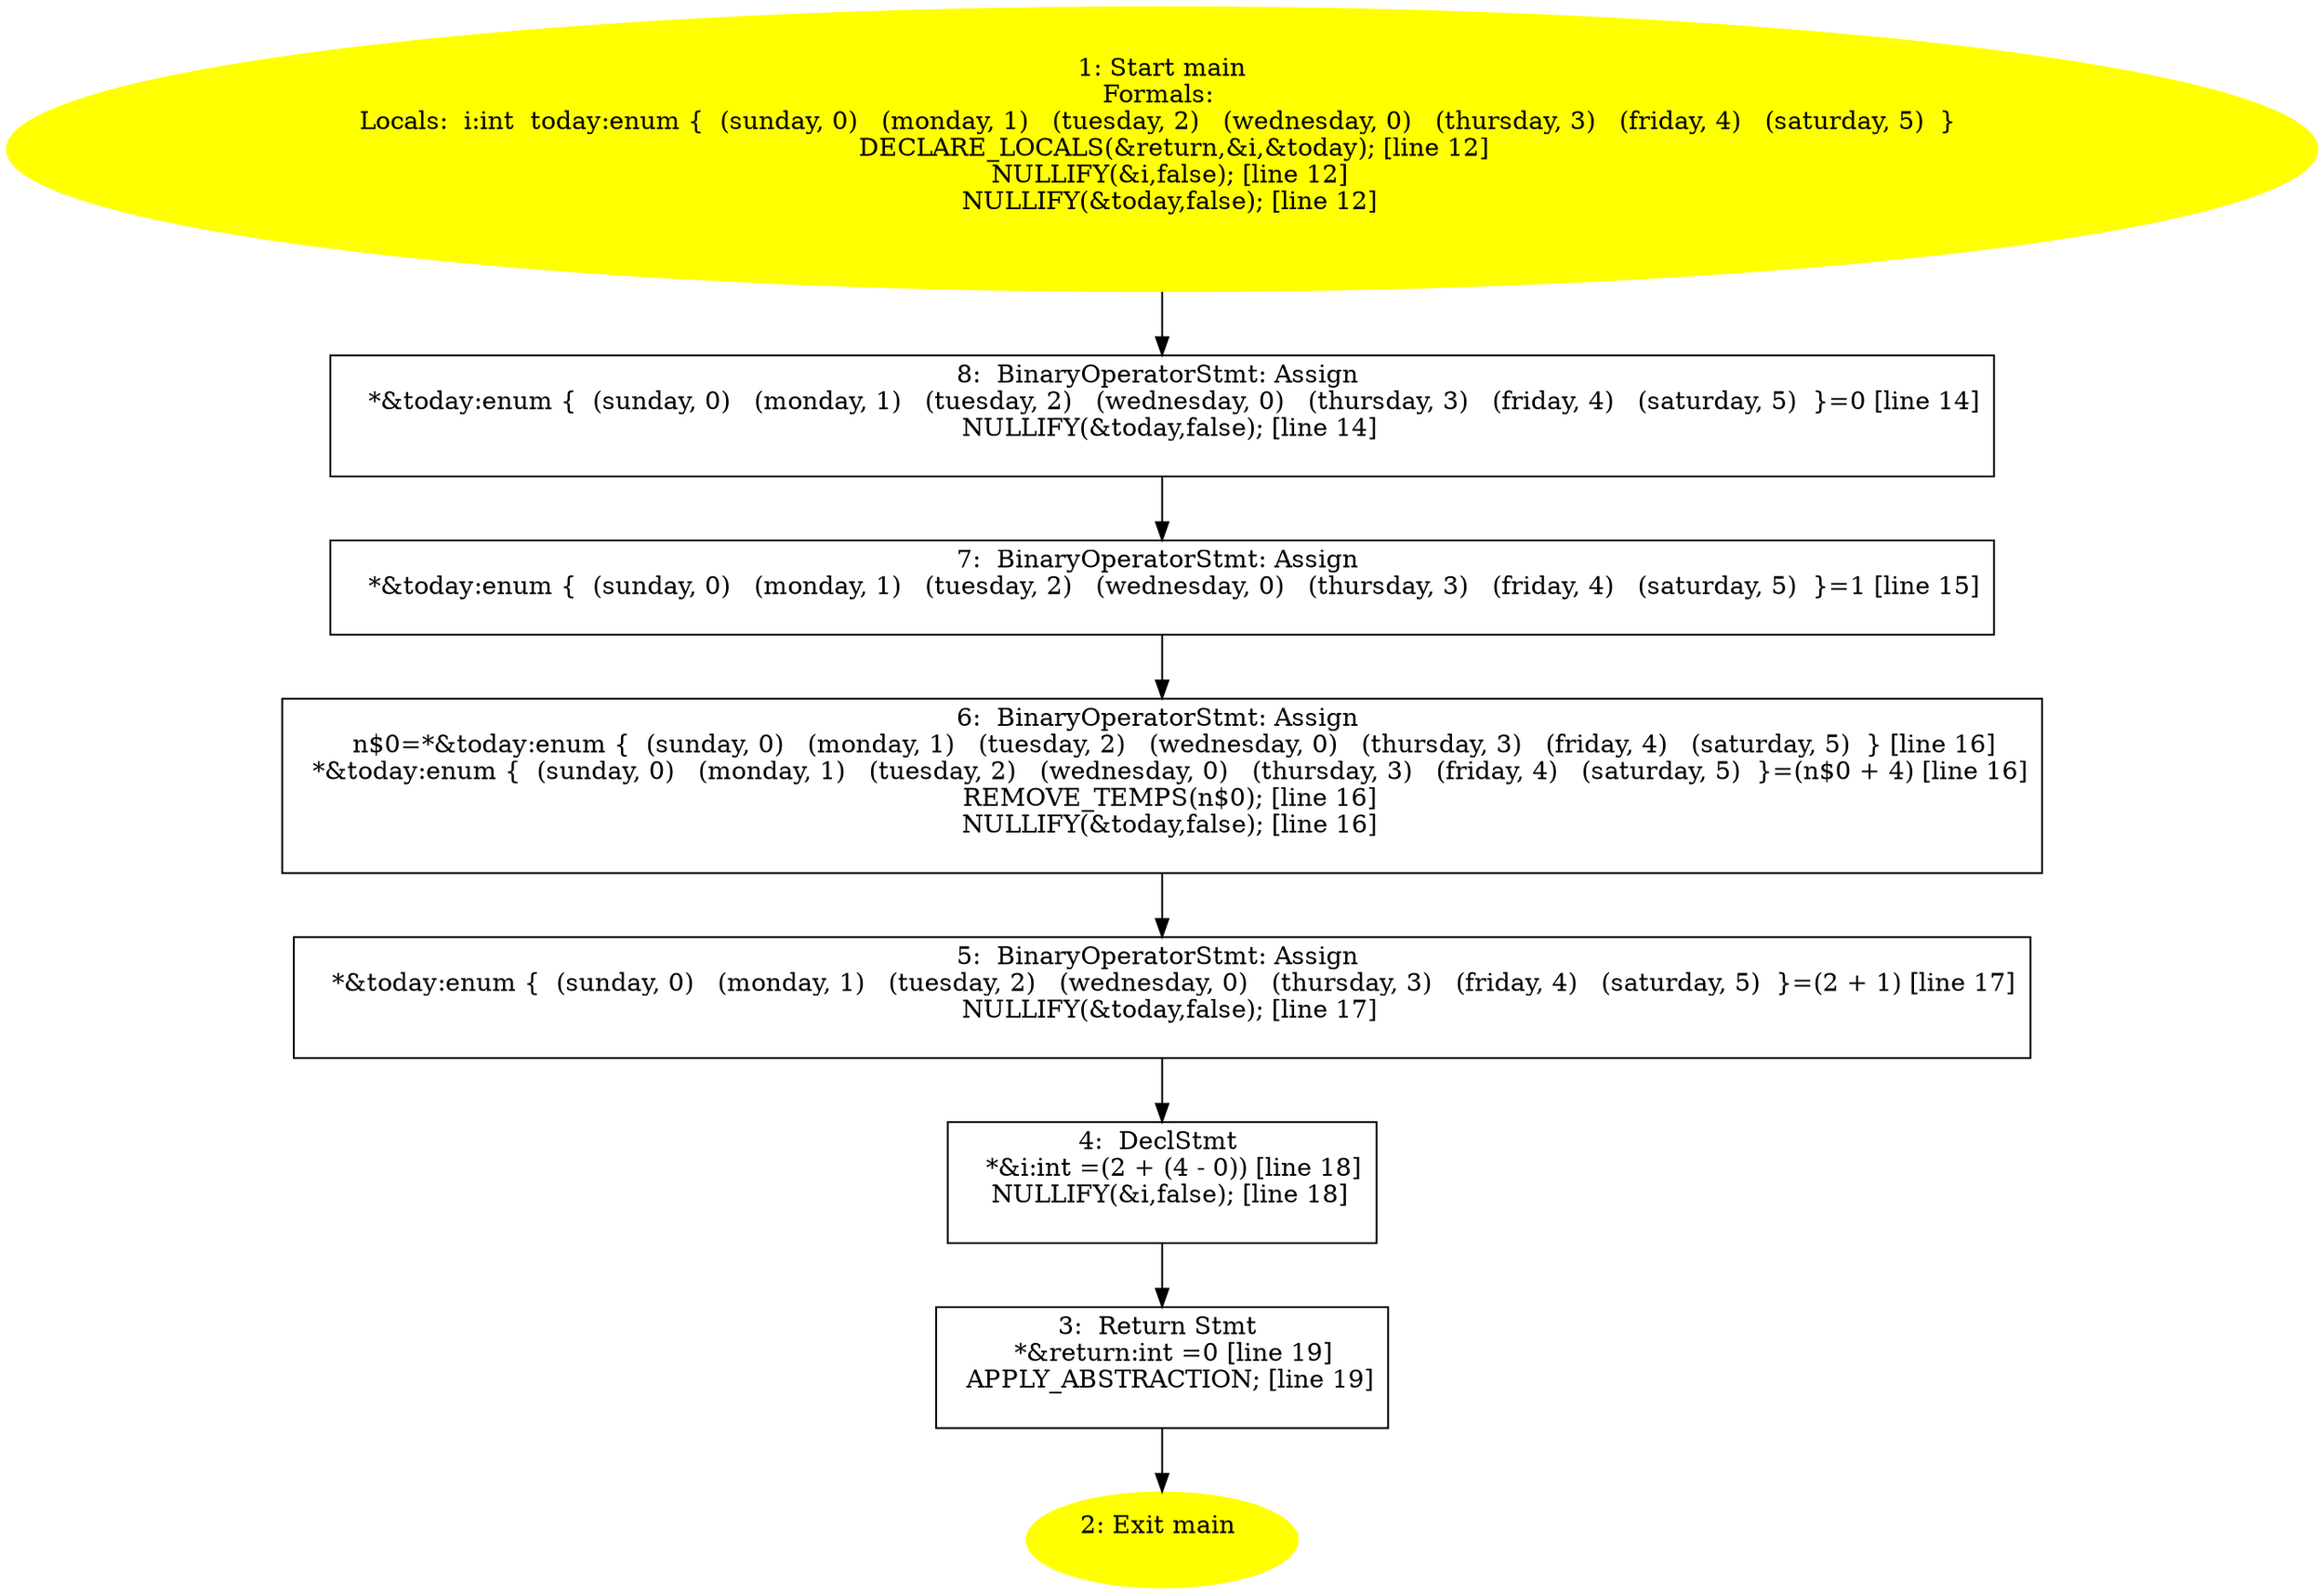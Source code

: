 digraph iCFG {
8 [label="8:  BinaryOperatorStmt: Assign \n   *&today:enum {  (sunday, 0)   (monday, 1)   (tuesday, 2)   (wednesday, 0)   (thursday, 3)   (friday, 4)   (saturday, 5)  }=0 [line 14]\n  NULLIFY(&today,false); [line 14]\n " shape="box"]
	

	 8 -> 7 ;
7 [label="7:  BinaryOperatorStmt: Assign \n   *&today:enum {  (sunday, 0)   (monday, 1)   (tuesday, 2)   (wednesday, 0)   (thursday, 3)   (friday, 4)   (saturday, 5)  }=1 [line 15]\n " shape="box"]
	

	 7 -> 6 ;
6 [label="6:  BinaryOperatorStmt: Assign \n   n$0=*&today:enum {  (sunday, 0)   (monday, 1)   (tuesday, 2)   (wednesday, 0)   (thursday, 3)   (friday, 4)   (saturday, 5)  } [line 16]\n  *&today:enum {  (sunday, 0)   (monday, 1)   (tuesday, 2)   (wednesday, 0)   (thursday, 3)   (friday, 4)   (saturday, 5)  }=(n$0 + 4) [line 16]\n  REMOVE_TEMPS(n$0); [line 16]\n  NULLIFY(&today,false); [line 16]\n " shape="box"]
	

	 6 -> 5 ;
5 [label="5:  BinaryOperatorStmt: Assign \n   *&today:enum {  (sunday, 0)   (monday, 1)   (tuesday, 2)   (wednesday, 0)   (thursday, 3)   (friday, 4)   (saturday, 5)  }=(2 + 1) [line 17]\n  NULLIFY(&today,false); [line 17]\n " shape="box"]
	

	 5 -> 4 ;
4 [label="4:  DeclStmt \n   *&i:int =(2 + (4 - 0)) [line 18]\n  NULLIFY(&i,false); [line 18]\n " shape="box"]
	

	 4 -> 3 ;
3 [label="3:  Return Stmt \n   *&return:int =0 [line 19]\n  APPLY_ABSTRACTION; [line 19]\n " shape="box"]
	

	 3 -> 2 ;
2 [label="2: Exit main \n  " color=yellow style=filled]
	

1 [label="1: Start main\nFormals: \nLocals:  i:int  today:enum {  (sunday, 0)   (monday, 1)   (tuesday, 2)   (wednesday, 0)   (thursday, 3)   (friday, 4)   (saturday, 5)  } \n   DECLARE_LOCALS(&return,&i,&today); [line 12]\n  NULLIFY(&i,false); [line 12]\n  NULLIFY(&today,false); [line 12]\n " color=yellow style=filled]
	

	 1 -> 8 ;
}
